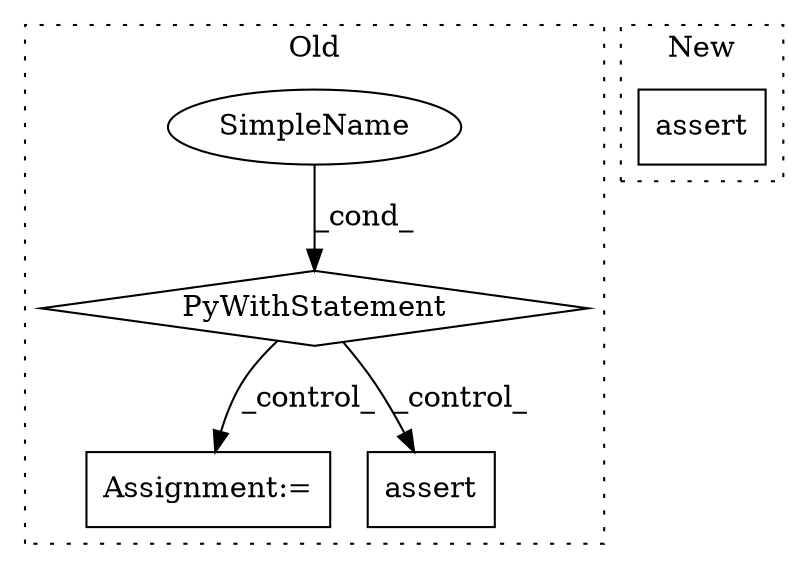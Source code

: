 digraph G {
subgraph cluster0 {
1 [label="PyWithStatement" a="104" s="698,745" l="10,2" shape="diamond"];
3 [label="SimpleName" a="42" s="" l="" shape="ellipse"];
4 [label="Assignment:=" a="7" s="765" l="1" shape="box"];
5 [label="assert" a="32" s="968,1014" l="9,1" shape="box"];
label = "Old";
style="dotted";
}
subgraph cluster1 {
2 [label="assert" a="32" s="1206,1363" l="9,1" shape="box"];
label = "New";
style="dotted";
}
1 -> 4 [label="_control_"];
1 -> 5 [label="_control_"];
3 -> 1 [label="_cond_"];
}